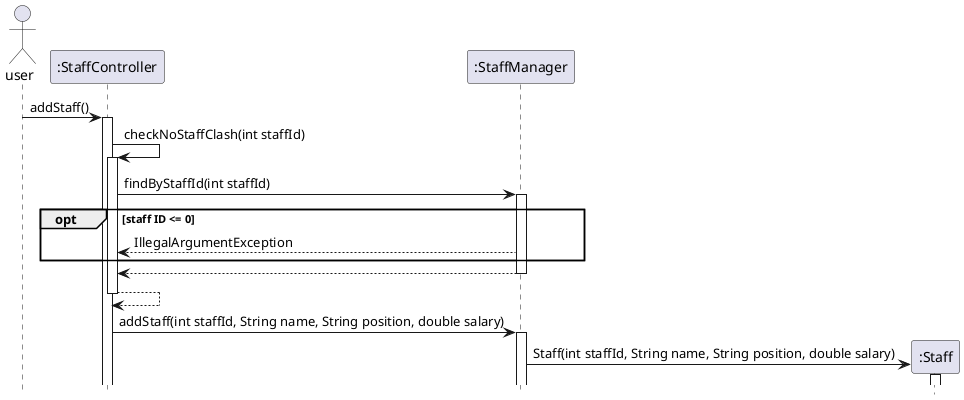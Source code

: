 @startuml
'https://plantuml.com/sequence-diagram

hide footbox

actor user
participant ":StaffController" as staffcontroller
participant ":StaffManager" as staffmanager
participant ":Staff" as staff


user -> staffcontroller: addStaff()
activate staffcontroller

staffcontroller -> staffcontroller: checkNoStaffClash(int staffId)
activate staffcontroller
staffcontroller -> staffmanager: findByStaffId(int staffId)
activate staffmanager

opt staff ID <= 0
staffmanager --> staffcontroller: IllegalArgumentException
end

staffmanager --> staffcontroller
deactivate staffmanager
staffcontroller --> staffcontroller
deactivate staffcontroller

staffcontroller -> staffmanager: addStaff(int staffId, String name, String position, double salary)
activate staffmanager

staffmanager -> staff ** : Staff(int staffId, String name, String position, double salary)
activate staff

@enduml